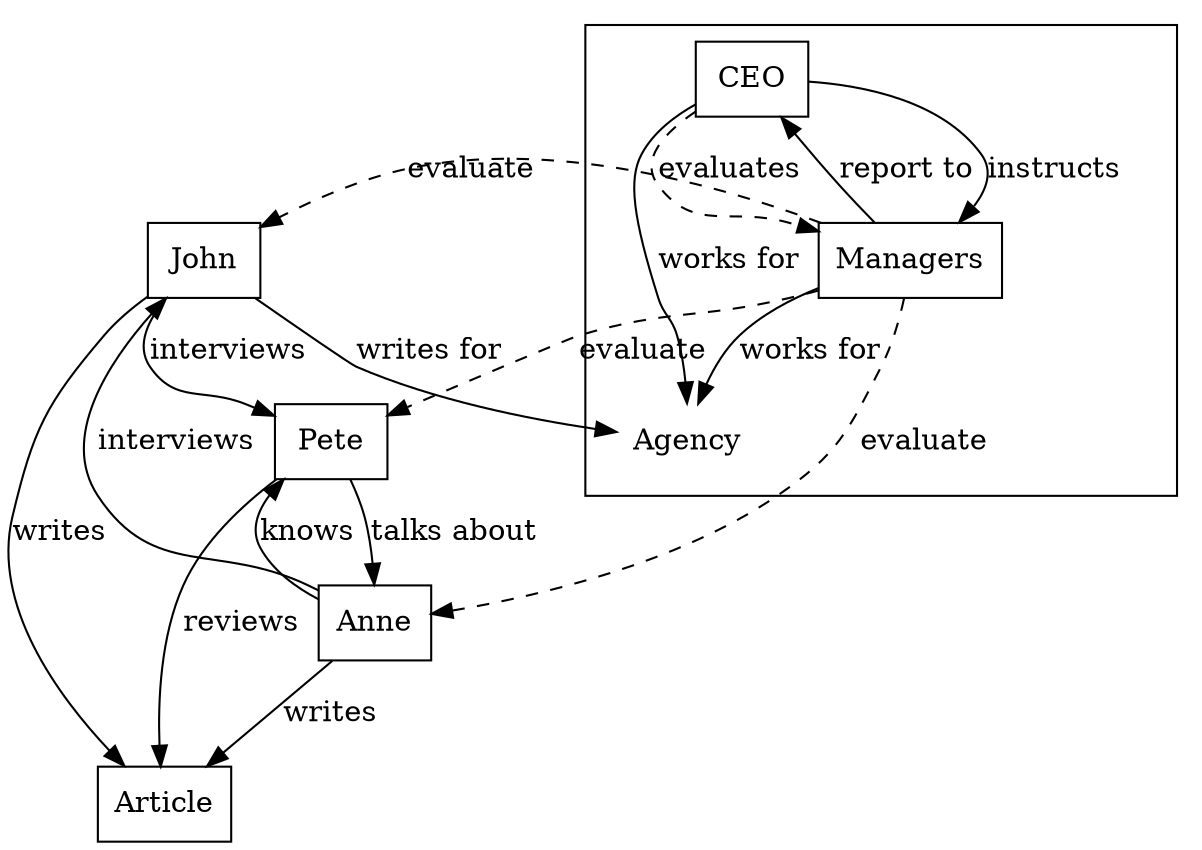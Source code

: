 digraph TestGraph {
  rankdir=TB
  // ratio=1.5
  // layout=circo
  // ranksep=0.5
  // nodesep=0.05
  // splines=polyline
  node [shape=box]
  // edge [decorate=true dir=none fontcolor=red fontsize=8 minlen=5]

  // Variables
  john [label="John"]
  pete [label="Pete"]
  anne [label="Anne"]
  article [label="Article"]
  agency [label="Agency" shape=none]
  ceo [label="CEO"]
  managers [label="Managers"]

  // Edges
  john -> pete [label="interviews"]
  pete -> anne [label="talks about"]
  anne -> john [label="interviews"]
  john -> article [label="writes"]
  anne -> article [label="writes"]
  anne -> pete [label="knows"]
  pete -> article [label="reviews"]

  subgraph clusterAgency {
    ceo -> agency [label="works for"]
    managers -> agency [label="works for"]
    ceo -> managers [label="instructs"]
    managers -> ceo [label="report to"]
    ceo -> managers [label="evaluates" style=dashed]
  }

  john -> agency [label="writes for"]
  managers -> john [label="evaluate" style=dashed]
  managers -> pete [label="evaluate" style=dashed]
  managers -> anne [label="evaluate" style=dashed]
}
